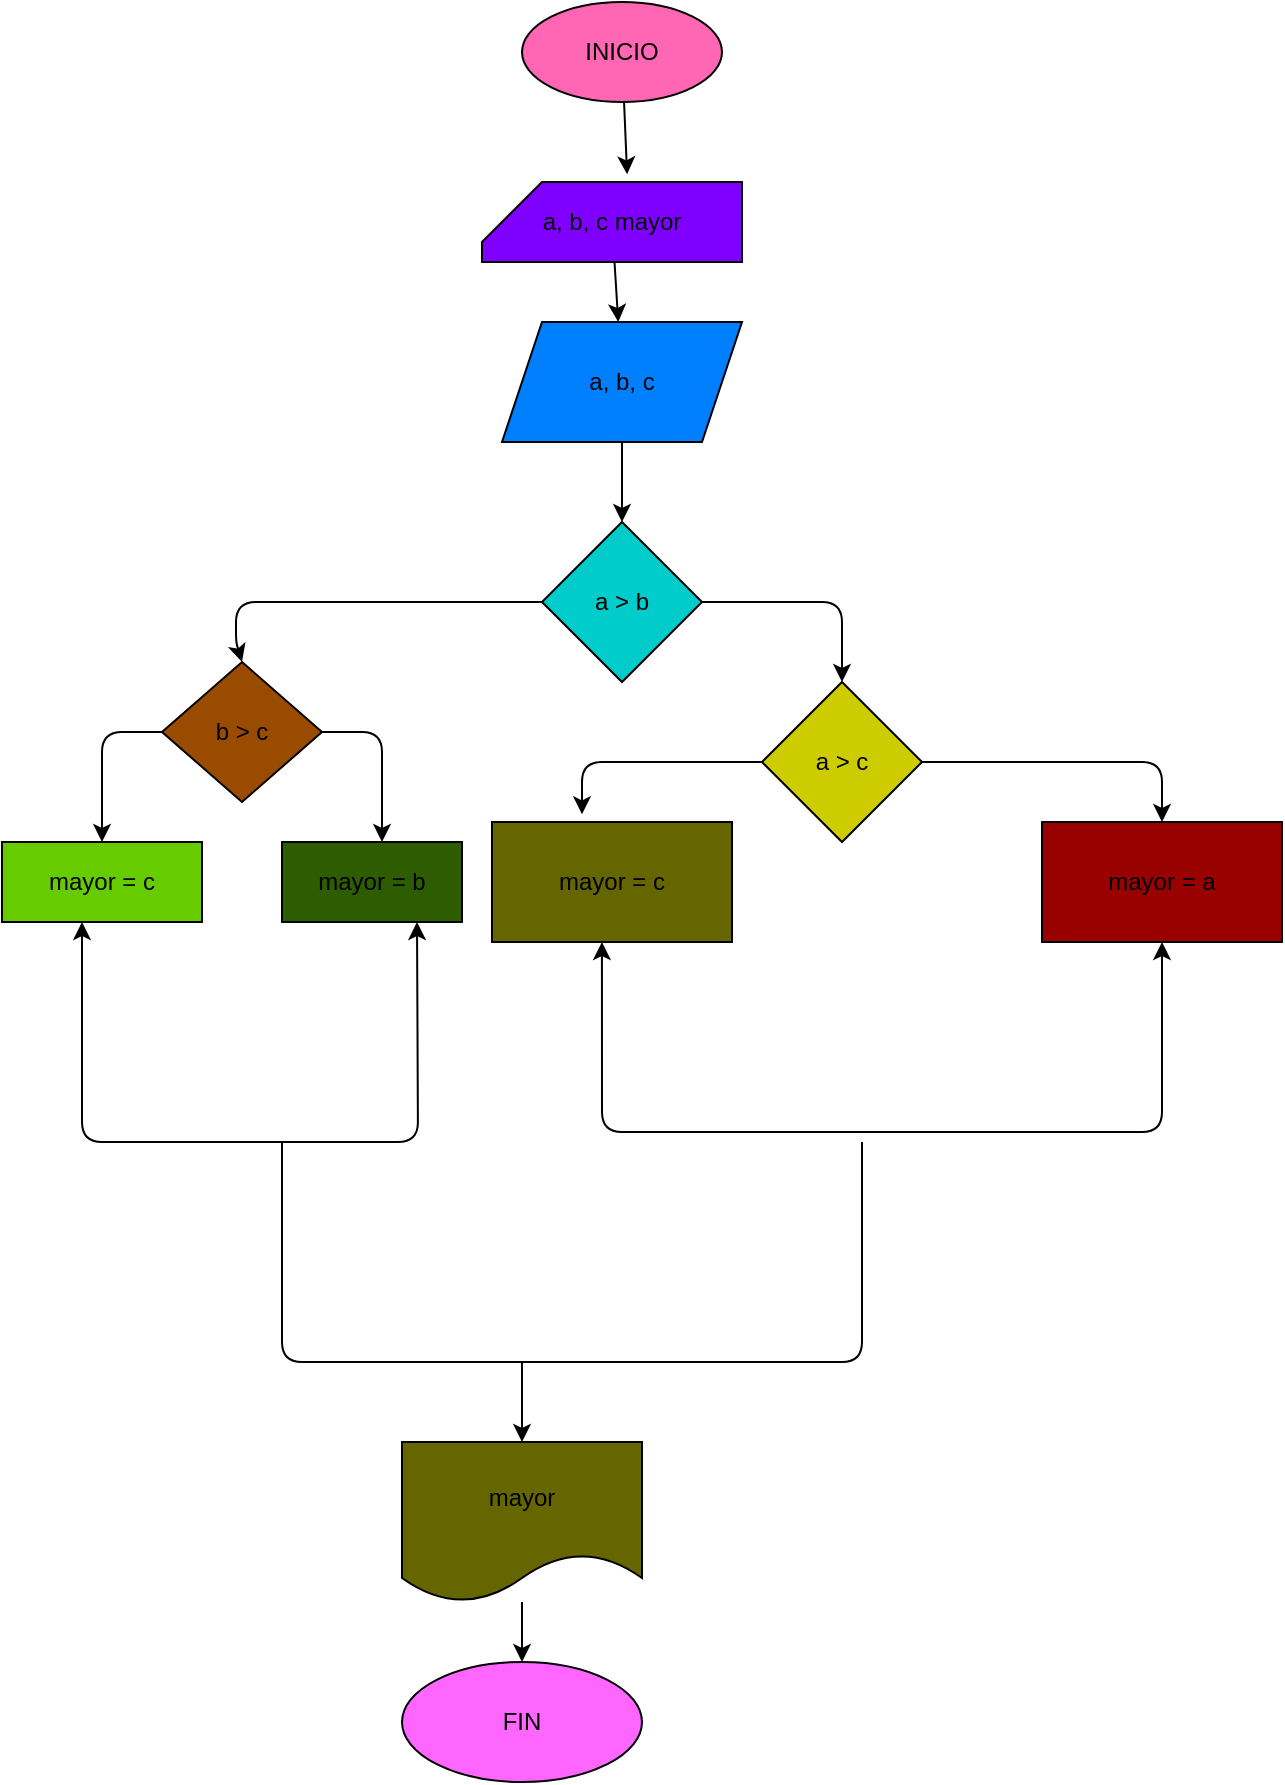 <mxfile>
    <diagram id="eP6Gwx9TMaCpwAo2uaov" name="Página-1">
        <mxGraphModel dx="1127" dy="352" grid="1" gridSize="10" guides="1" tooltips="1" connect="1" arrows="1" fold="1" page="1" pageScale="1" pageWidth="827" pageHeight="1169" math="0" shadow="0">
            <root>
                <mxCell id="0"/>
                <mxCell id="1" parent="0"/>
                <mxCell id="6" value="a, b, c" style="shape=parallelogram;perimeter=parallelogramPerimeter;whiteSpace=wrap;html=1;fixedSize=1;fillColor=#007FFF;" vertex="1" parent="1">
                    <mxGeometry x="110" y="180" width="120" height="60" as="geometry"/>
                </mxCell>
                <mxCell id="5" value="" style="edgeStyle=none;html=1;entryX=0.558;entryY=-0.096;entryDx=0;entryDy=0;entryPerimeter=0;" edge="1" parent="1" source="3" target="4">
                    <mxGeometry relative="1" as="geometry"/>
                </mxCell>
                <mxCell id="3" value="INICIO" style="ellipse;whiteSpace=wrap;html=1;fillColor=#FF66B3;" vertex="1" parent="1">
                    <mxGeometry x="120" y="20" width="100" height="50" as="geometry"/>
                </mxCell>
                <mxCell id="8" value="" style="edgeStyle=none;html=1;" edge="1" parent="1" source="4" target="6">
                    <mxGeometry relative="1" as="geometry"/>
                </mxCell>
                <mxCell id="4" value="a, b, c mayor" style="shape=card;whiteSpace=wrap;html=1;fillColor=#7F00FF;" vertex="1" parent="1">
                    <mxGeometry x="100" y="110" width="130" height="40" as="geometry"/>
                </mxCell>
                <mxCell id="9" style="edgeStyle=none;html=1;" edge="1" parent="1" source="6" target="7">
                    <mxGeometry relative="1" as="geometry"/>
                </mxCell>
                <mxCell id="11" style="edgeStyle=none;html=1;entryX=0.5;entryY=0;entryDx=0;entryDy=0;" edge="1" parent="1" source="7" target="10">
                    <mxGeometry relative="1" as="geometry">
                        <mxPoint x="280" y="320" as="targetPoint"/>
                        <Array as="points">
                            <mxPoint x="280" y="320"/>
                        </Array>
                    </mxGeometry>
                </mxCell>
                <mxCell id="18" style="edgeStyle=none;html=1;entryX=0.5;entryY=0;entryDx=0;entryDy=0;" edge="1" parent="1" source="7" target="17">
                    <mxGeometry relative="1" as="geometry">
                        <mxPoint x="-20" y="320" as="targetPoint"/>
                        <Array as="points">
                            <mxPoint x="-23" y="320"/>
                            <mxPoint x="-23" y="340"/>
                        </Array>
                    </mxGeometry>
                </mxCell>
                <mxCell id="7" value="a &amp;gt; b" style="rhombus;whiteSpace=wrap;html=1;fillColor=#00CCCC;" vertex="1" parent="1">
                    <mxGeometry x="130" y="280" width="80" height="80" as="geometry"/>
                </mxCell>
                <mxCell id="12" style="edgeStyle=none;html=1;" edge="1" parent="1" source="10" target="13">
                    <mxGeometry relative="1" as="geometry">
                        <mxPoint x="440" y="440" as="targetPoint"/>
                        <Array as="points">
                            <mxPoint x="440" y="400"/>
                        </Array>
                    </mxGeometry>
                </mxCell>
                <mxCell id="15" style="edgeStyle=none;html=1;exitX=0;exitY=0.5;exitDx=0;exitDy=0;entryX=0.375;entryY=-0.064;entryDx=0;entryDy=0;entryPerimeter=0;" edge="1" parent="1" source="10" target="14">
                    <mxGeometry relative="1" as="geometry">
                        <mxPoint x="150" y="400" as="targetPoint"/>
                        <Array as="points">
                            <mxPoint x="150" y="400"/>
                        </Array>
                    </mxGeometry>
                </mxCell>
                <mxCell id="10" value="a &amp;gt; c" style="rhombus;whiteSpace=wrap;html=1;fillColor=#CCCC00;" vertex="1" parent="1">
                    <mxGeometry x="240" y="360" width="80" height="80" as="geometry"/>
                </mxCell>
                <mxCell id="13" value="mayor = a" style="rounded=0;whiteSpace=wrap;html=1;fillColor=#990000;" vertex="1" parent="1">
                    <mxGeometry x="380" y="430" width="120" height="60" as="geometry"/>
                </mxCell>
                <mxCell id="14" value="mayor = c" style="rounded=0;whiteSpace=wrap;html=1;fillColor=#666600;" vertex="1" parent="1">
                    <mxGeometry x="105" y="430" width="120" height="60" as="geometry"/>
                </mxCell>
                <mxCell id="16" value="" style="endArrow=classic;startArrow=classic;html=1;entryX=0.5;entryY=1;entryDx=0;entryDy=0;exitX=0.458;exitY=1;exitDx=0;exitDy=0;exitPerimeter=0;" edge="1" parent="1" source="14" target="13">
                    <mxGeometry width="50" height="50" relative="1" as="geometry">
                        <mxPoint x="165" y="490" as="sourcePoint"/>
                        <mxPoint x="440" y="545" as="targetPoint"/>
                        <Array as="points">
                            <mxPoint x="160" y="585"/>
                            <mxPoint x="440" y="585"/>
                        </Array>
                    </mxGeometry>
                </mxCell>
                <mxCell id="21" style="edgeStyle=none;html=1;entryX=0.5;entryY=0;entryDx=0;entryDy=0;" edge="1" parent="1" source="17" target="20">
                    <mxGeometry relative="1" as="geometry">
                        <mxPoint x="-130" y="420" as="targetPoint"/>
                        <Array as="points">
                            <mxPoint x="-90" y="385"/>
                        </Array>
                    </mxGeometry>
                </mxCell>
                <mxCell id="17" value="b &amp;gt; c" style="rhombus;whiteSpace=wrap;html=1;fillColor=#994C00;" vertex="1" parent="1">
                    <mxGeometry x="-60" y="350" width="80" height="70" as="geometry"/>
                </mxCell>
                <mxCell id="19" value="" style="endArrow=classic;html=1;exitX=1;exitY=0.5;exitDx=0;exitDy=0;" edge="1" parent="1" source="17">
                    <mxGeometry width="50" height="50" relative="1" as="geometry">
                        <mxPoint x="80" y="480" as="sourcePoint"/>
                        <mxPoint x="50" y="440" as="targetPoint"/>
                        <Array as="points">
                            <mxPoint x="50" y="385"/>
                        </Array>
                    </mxGeometry>
                </mxCell>
                <mxCell id="20" value="mayor = c" style="rounded=0;whiteSpace=wrap;html=1;fillColor=#66CC00;" vertex="1" parent="1">
                    <mxGeometry x="-140" y="440" width="100" height="40" as="geometry"/>
                </mxCell>
                <mxCell id="22" value="mayor = b" style="rounded=0;whiteSpace=wrap;html=1;fillColor=#2E5C00;" vertex="1" parent="1">
                    <mxGeometry y="440" width="90" height="40" as="geometry"/>
                </mxCell>
                <mxCell id="23" value="" style="endArrow=classic;startArrow=classic;html=1;exitX=0.4;exitY=1;exitDx=0;exitDy=0;exitPerimeter=0;entryX=0.75;entryY=1;entryDx=0;entryDy=0;" edge="1" parent="1" source="20" target="22">
                    <mxGeometry width="50" height="50" relative="1" as="geometry">
                        <mxPoint x="-80" y="530" as="sourcePoint"/>
                        <mxPoint x="30" y="540" as="targetPoint"/>
                        <Array as="points">
                            <mxPoint x="-100" y="590"/>
                            <mxPoint x="-20" y="590"/>
                            <mxPoint x="68" y="590"/>
                        </Array>
                    </mxGeometry>
                </mxCell>
                <mxCell id="25" value="" style="endArrow=none;html=1;" edge="1" parent="1">
                    <mxGeometry width="50" height="50" relative="1" as="geometry">
                        <mxPoint y="590" as="sourcePoint"/>
                        <mxPoint x="290" y="590" as="targetPoint"/>
                        <Array as="points">
                            <mxPoint y="700"/>
                            <mxPoint x="80" y="700"/>
                            <mxPoint x="290" y="700"/>
                        </Array>
                    </mxGeometry>
                </mxCell>
                <mxCell id="26" value="" style="endArrow=classic;html=1;" edge="1" parent="1">
                    <mxGeometry width="50" height="50" relative="1" as="geometry">
                        <mxPoint x="120" y="700" as="sourcePoint"/>
                        <mxPoint x="120" y="740" as="targetPoint"/>
                    </mxGeometry>
                </mxCell>
                <mxCell id="29" value="" style="edgeStyle=none;html=1;" edge="1" parent="1" source="27">
                    <mxGeometry relative="1" as="geometry">
                        <mxPoint x="120" y="850" as="targetPoint"/>
                    </mxGeometry>
                </mxCell>
                <mxCell id="27" value="mayor" style="shape=document;whiteSpace=wrap;html=1;boundedLbl=1;fillColor=#666600;" vertex="1" parent="1">
                    <mxGeometry x="60" y="740" width="120" height="80" as="geometry"/>
                </mxCell>
                <mxCell id="28" value="FIN" style="ellipse;whiteSpace=wrap;html=1;fillColor=#FF66FF;" vertex="1" parent="1">
                    <mxGeometry x="60" y="850" width="120" height="60" as="geometry"/>
                </mxCell>
            </root>
        </mxGraphModel>
    </diagram>
</mxfile>